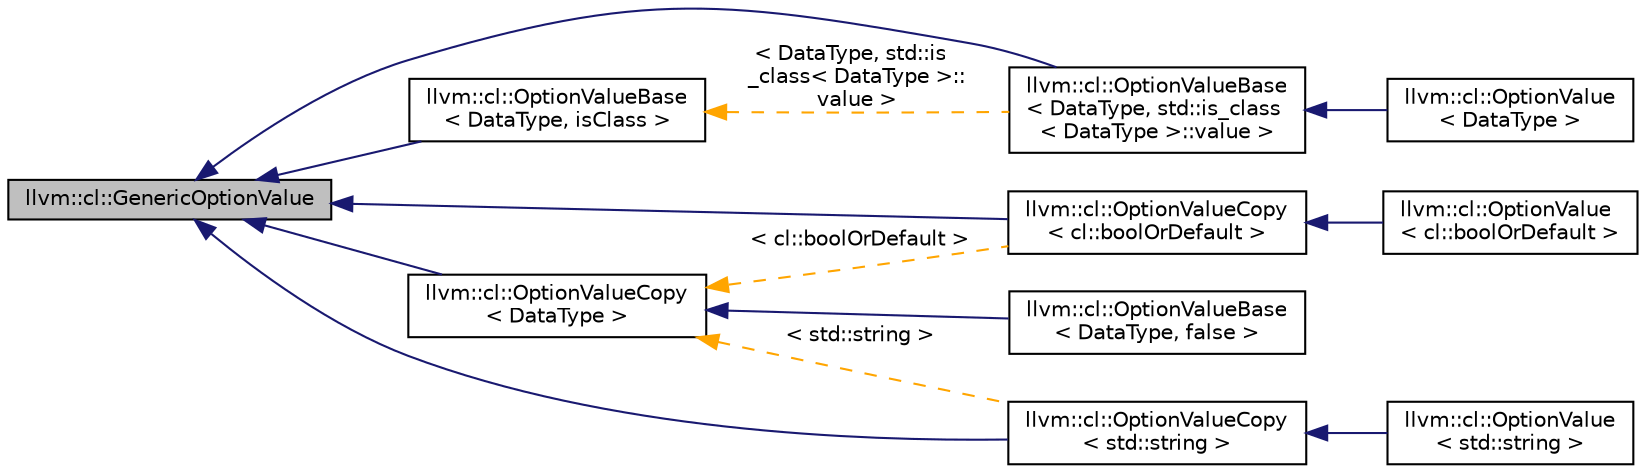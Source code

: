digraph "llvm::cl::GenericOptionValue"
{
 // LATEX_PDF_SIZE
  bgcolor="transparent";
  edge [fontname="Helvetica",fontsize="10",labelfontname="Helvetica",labelfontsize="10"];
  node [fontname="Helvetica",fontsize="10",shape="box"];
  rankdir="LR";
  Node1 [label="llvm::cl::GenericOptionValue",height=0.2,width=0.4,color="black", fillcolor="grey75", style="filled", fontcolor="black",tooltip=" "];
  Node1 -> Node2 [dir="back",color="midnightblue",fontsize="10",style="solid",fontname="Helvetica"];
  Node2 [label="llvm::cl::OptionValueBase\l\< DataType, std::is_class\l\< DataType \>::value \>",height=0.2,width=0.4,color="black",URL="$structllvm_1_1cl_1_1OptionValueBase.html",tooltip=" "];
  Node2 -> Node3 [dir="back",color="midnightblue",fontsize="10",style="solid",fontname="Helvetica"];
  Node3 [label="llvm::cl::OptionValue\l\< DataType \>",height=0.2,width=0.4,color="black",URL="$structllvm_1_1cl_1_1OptionValue.html",tooltip=" "];
  Node1 -> Node4 [dir="back",color="midnightblue",fontsize="10",style="solid",fontname="Helvetica"];
  Node4 [label="llvm::cl::OptionValueCopy\l\< cl::boolOrDefault \>",height=0.2,width=0.4,color="black",URL="$classllvm_1_1cl_1_1OptionValueCopy.html",tooltip=" "];
  Node4 -> Node5 [dir="back",color="midnightblue",fontsize="10",style="solid",fontname="Helvetica"];
  Node5 [label="llvm::cl::OptionValue\l\< cl::boolOrDefault \>",height=0.2,width=0.4,color="black",URL="$structllvm_1_1cl_1_1OptionValue_3_01cl_1_1boolOrDefault_01_4.html",tooltip=" "];
  Node1 -> Node6 [dir="back",color="midnightblue",fontsize="10",style="solid",fontname="Helvetica"];
  Node6 [label="llvm::cl::OptionValueCopy\l\< std::string \>",height=0.2,width=0.4,color="black",URL="$classllvm_1_1cl_1_1OptionValueCopy.html",tooltip=" "];
  Node6 -> Node7 [dir="back",color="midnightblue",fontsize="10",style="solid",fontname="Helvetica"];
  Node7 [label="llvm::cl::OptionValue\l\< std::string \>",height=0.2,width=0.4,color="black",URL="$structllvm_1_1cl_1_1OptionValue_3_01std_1_1string_01_4.html",tooltip=" "];
  Node1 -> Node8 [dir="back",color="midnightblue",fontsize="10",style="solid",fontname="Helvetica"];
  Node8 [label="llvm::cl::OptionValueBase\l\< DataType, isClass \>",height=0.2,width=0.4,color="black",URL="$structllvm_1_1cl_1_1OptionValueBase.html",tooltip=" "];
  Node8 -> Node2 [dir="back",color="orange",fontsize="10",style="dashed",label=" \< DataType, std::is\l_class\< DataType \>::\lvalue \>" ,fontname="Helvetica"];
  Node1 -> Node9 [dir="back",color="midnightblue",fontsize="10",style="solid",fontname="Helvetica"];
  Node9 [label="llvm::cl::OptionValueCopy\l\< DataType \>",height=0.2,width=0.4,color="black",URL="$classllvm_1_1cl_1_1OptionValueCopy.html",tooltip=" "];
  Node9 -> Node10 [dir="back",color="midnightblue",fontsize="10",style="solid",fontname="Helvetica"];
  Node10 [label="llvm::cl::OptionValueBase\l\< DataType, false \>",height=0.2,width=0.4,color="black",URL="$structllvm_1_1cl_1_1OptionValueBase_3_01DataType_00_01false_01_4.html",tooltip=" "];
  Node9 -> Node4 [dir="back",color="orange",fontsize="10",style="dashed",label=" \< cl::boolOrDefault \>" ,fontname="Helvetica"];
  Node9 -> Node6 [dir="back",color="orange",fontsize="10",style="dashed",label=" \< std::string \>" ,fontname="Helvetica"];
}
